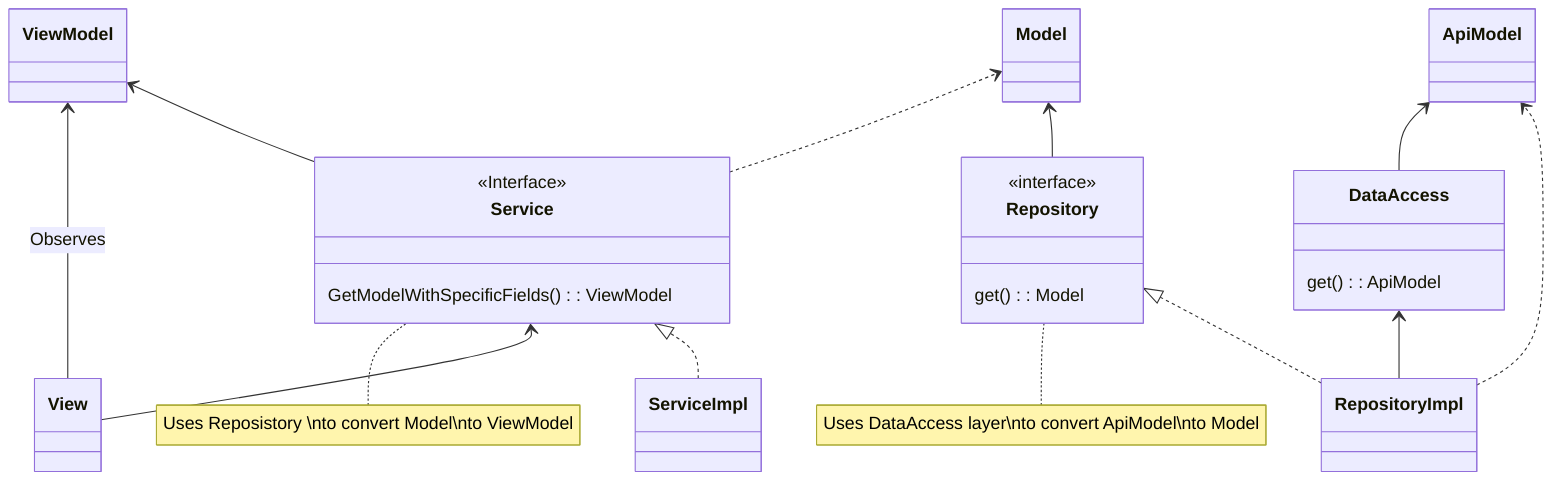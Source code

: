 classDiagram
    direction BT
    View --> ViewModel: Observes
    View --> Service
    Service ..> Model
    ServiceImpl ..|> Service
    Repository --> Model
    Service --> ViewModel
    DataAccess --> ApiModel
    RepositoryImpl ..|> Repository
    RepositoryImpl --> DataAccess
    RepositoryImpl ..> ApiModel

    class View {
    }
    class ViewModel {
    }
    class Service {
        <<Interface>>
        GetModelWithSpecificFields(): ViewModel
    }
note for Service "Uses Reposistory \nto convert Model\nto ViewModel"

    class ServiceImpl {
    }
    class Model {
    }
    class Repository {
        <<interface>>
        get(): Model
    }
    
note for Repository "Uses DataAccess layer\nto convert ApiModel\nto Model"
    class DataAccess {
        get(): ApiModel
    }